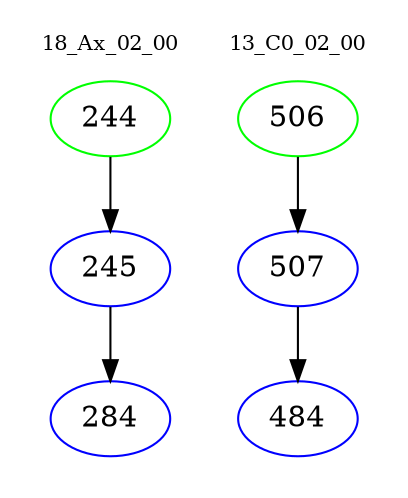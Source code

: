 digraph{
subgraph cluster_0 {
color = white
label = "18_Ax_02_00";
fontsize=10;
T0_244 [label="244", color="green"]
T0_244 -> T0_245 [color="black"]
T0_245 [label="245", color="blue"]
T0_245 -> T0_284 [color="black"]
T0_284 [label="284", color="blue"]
}
subgraph cluster_1 {
color = white
label = "13_C0_02_00";
fontsize=10;
T1_506 [label="506", color="green"]
T1_506 -> T1_507 [color="black"]
T1_507 [label="507", color="blue"]
T1_507 -> T1_484 [color="black"]
T1_484 [label="484", color="blue"]
}
}
